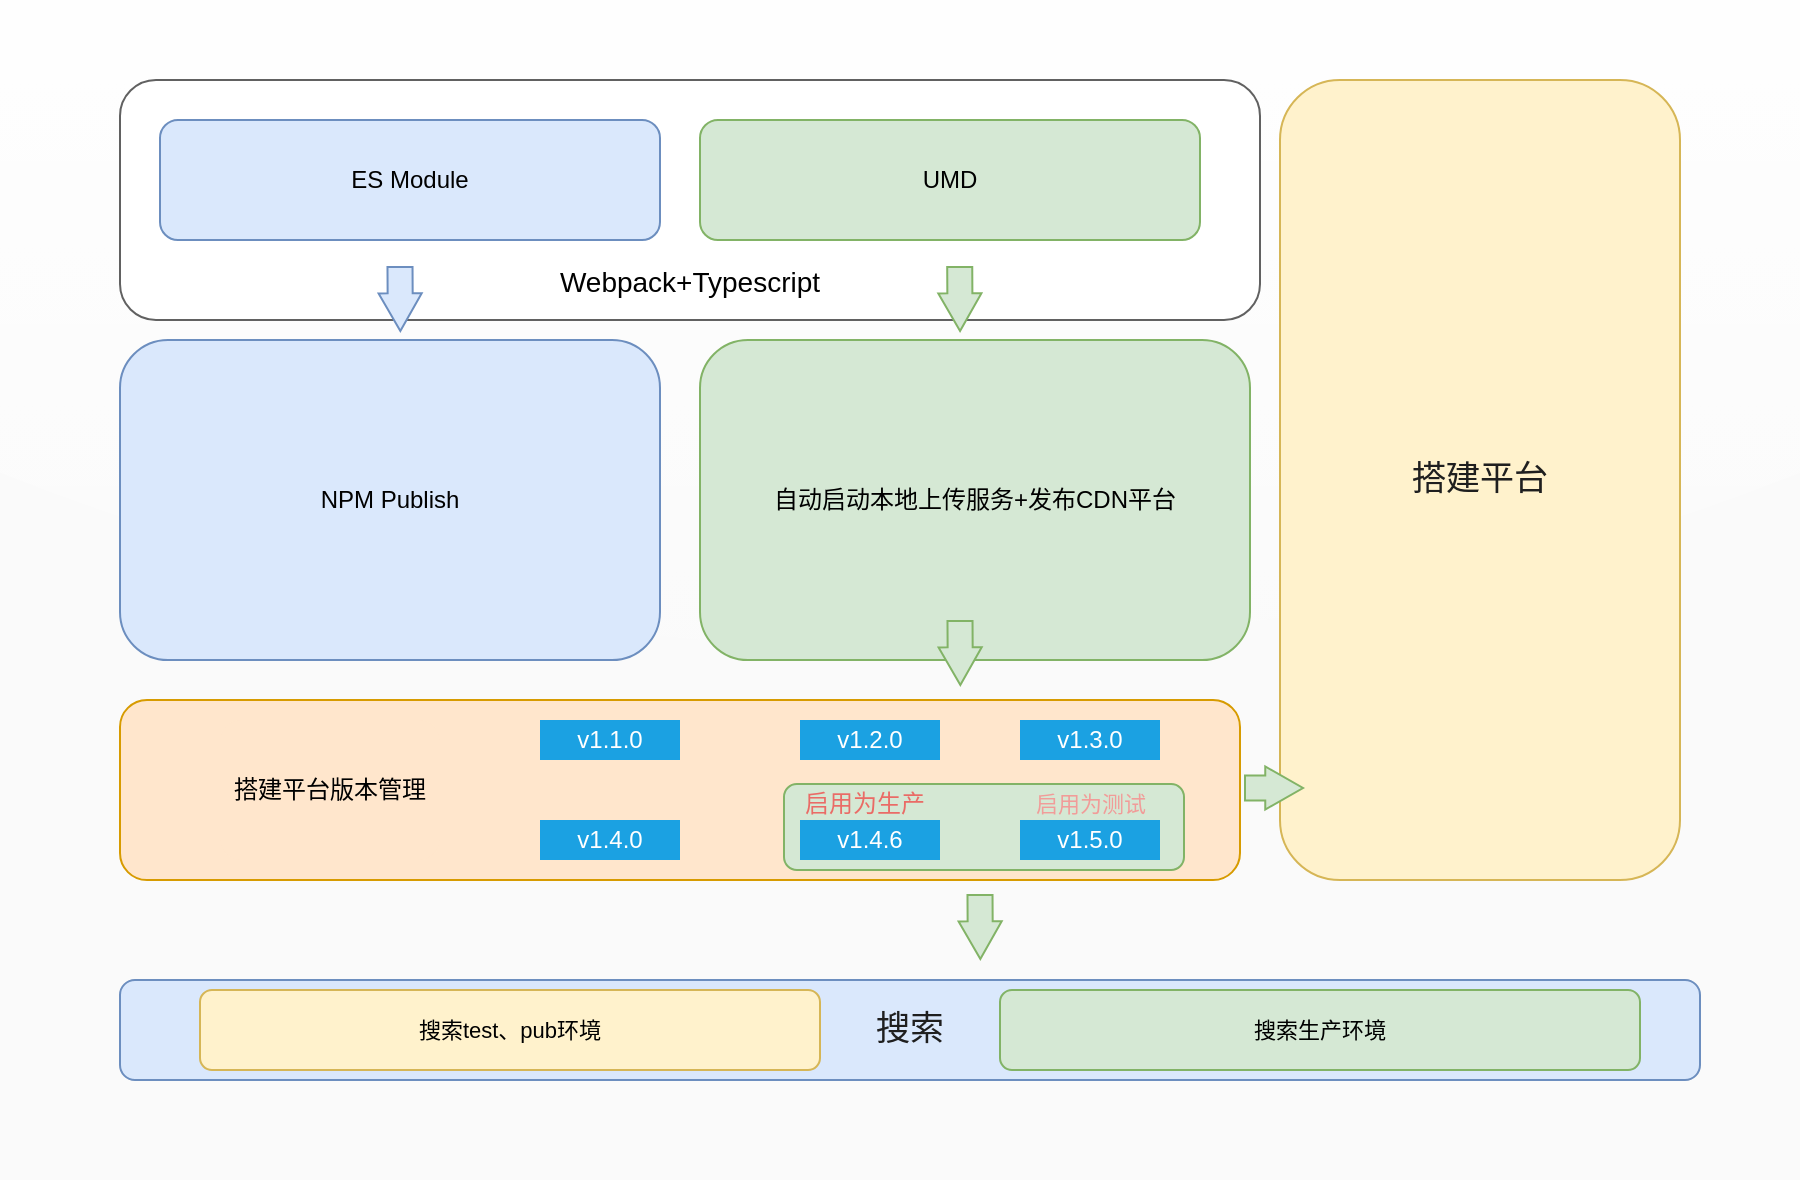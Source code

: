 <mxfile version="20.3.3" type="github">
  <diagram id="cJSKPsWzPktaRWkqyph6" name="第 1 页">
    <mxGraphModel dx="394" dy="216" grid="1" gridSize="10" guides="1" tooltips="1" connect="1" arrows="1" fold="1" page="1" pageScale="1" pageWidth="1200" pageHeight="1600" math="0" shadow="0">
      <root>
        <mxCell id="0" />
        <mxCell id="1" parent="0" />
        <mxCell id="0sCByd0zpsYbylT50Fxj-2" value="0" style="rounded=0.5;whiteSpace=wrap;html=1;strokeColor=none;fillColor=#fafafa;shadow=0;sketch=0;glass=1;" vertex="1" parent="1">
          <mxGeometry x="160" y="130" width="900" height="590" as="geometry" />
        </mxCell>
        <mxCell id="0sCByd0zpsYbylT50Fxj-5" value="&lt;p style=&quot;line-height: 2.9; font-size: 14px;&quot;&gt;&lt;br&gt;&lt;br&gt;Webpack+Typescript&lt;/p&gt;" style="rounded=1;whiteSpace=wrap;html=1;strokeColor=#616161;" vertex="1" parent="1">
          <mxGeometry x="220" y="170" width="570" height="120" as="geometry" />
        </mxCell>
        <mxCell id="0sCByd0zpsYbylT50Fxj-6" value="" style="group" vertex="1" connectable="0" parent="1">
          <mxGeometry x="240" y="190" width="550" height="60" as="geometry" />
        </mxCell>
        <mxCell id="0sCByd0zpsYbylT50Fxj-3" value="ES Module" style="rounded=1;whiteSpace=wrap;html=1;fillColor=#dae8fc;strokeColor=#6c8ebf;" vertex="1" parent="0sCByd0zpsYbylT50Fxj-6">
          <mxGeometry width="250.0" height="60" as="geometry" />
        </mxCell>
        <mxCell id="0sCByd0zpsYbylT50Fxj-4" value="UMD" style="rounded=1;whiteSpace=wrap;html=1;fillColor=#d5e8d4;strokeColor=#82b366;" vertex="1" parent="0sCByd0zpsYbylT50Fxj-6">
          <mxGeometry x="270" width="250" height="60" as="geometry" />
        </mxCell>
        <mxCell id="0sCByd0zpsYbylT50Fxj-8" value="NPM Publish" style="rounded=1;whiteSpace=wrap;html=1;fillColor=#dae8fc;strokeColor=#6c8ebf;" vertex="1" parent="1">
          <mxGeometry x="220" y="300" width="270" height="160" as="geometry" />
        </mxCell>
        <mxCell id="0sCByd0zpsYbylT50Fxj-13" value="自动启动本地上传服务+发布CDN平台" style="rounded=1;whiteSpace=wrap;html=1;fillColor=#d5e8d4;strokeColor=#82b366;" vertex="1" parent="1">
          <mxGeometry x="510" y="300" width="275" height="160" as="geometry" />
        </mxCell>
        <mxCell id="0sCByd0zpsYbylT50Fxj-15" value="" style="rounded=1;whiteSpace=wrap;html=1;" vertex="1" parent="1">
          <mxGeometry x="550" y="480" width="120" height="60" as="geometry" />
        </mxCell>
        <mxCell id="0sCByd0zpsYbylT50Fxj-16" value="" style="rounded=1;whiteSpace=wrap;html=1;fillColor=#ffe6cc;strokeColor=#d79b00;" vertex="1" parent="1">
          <mxGeometry x="220" y="480" width="560" height="90" as="geometry" />
        </mxCell>
        <mxCell id="0sCByd0zpsYbylT50Fxj-14" value="搭建平台版本管理" style="rounded=1;whiteSpace=wrap;html=1;fillColor=#ffe6cc;strokeColor=none;" vertex="1" parent="1">
          <mxGeometry x="270" y="490" width="110" height="70" as="geometry" />
        </mxCell>
        <mxCell id="0sCByd0zpsYbylT50Fxj-26" value="" style="rounded=1;whiteSpace=wrap;html=1;labelBackgroundColor=#EA6B66;strokeColor=#d6b656;fontSize=11;fillColor=#fff2cc;" vertex="1" parent="1">
          <mxGeometry x="800" y="170" width="200" height="400" as="geometry" />
        </mxCell>
        <mxCell id="0sCByd0zpsYbylT50Fxj-30" value="" style="group" vertex="1" connectable="0" parent="1">
          <mxGeometry x="450" y="490" width="270" height="20" as="geometry" />
        </mxCell>
        <mxCell id="0sCByd0zpsYbylT50Fxj-20" value="v1.3.0" style="rounded=0;whiteSpace=wrap;html=1;strokeColor=none;fillColor=#1ba1e2;fontColor=#ffffff;" vertex="1" parent="0sCByd0zpsYbylT50Fxj-30">
          <mxGeometry x="220" width="70" height="20" as="geometry" />
        </mxCell>
        <mxCell id="0sCByd0zpsYbylT50Fxj-21" value="v1.2.0" style="rounded=0;whiteSpace=wrap;html=1;strokeColor=none;fillColor=#1ba1e2;fontColor=#ffffff;" vertex="1" parent="0sCByd0zpsYbylT50Fxj-30">
          <mxGeometry x="110" width="70" height="20" as="geometry" />
        </mxCell>
        <mxCell id="0sCByd0zpsYbylT50Fxj-22" value="v1.1.0" style="rounded=0;whiteSpace=wrap;html=1;strokeColor=none;fillColor=#1ba1e2;fontColor=#ffffff;" vertex="1" parent="0sCByd0zpsYbylT50Fxj-30">
          <mxGeometry x="-20" width="70" height="20" as="geometry" />
        </mxCell>
        <mxCell id="0sCByd0zpsYbylT50Fxj-32" value="" style="rounded=1;whiteSpace=wrap;html=1;labelBackgroundColor=none;strokeColor=#6c8ebf;fontSize=11;fillColor=#dae8fc;" vertex="1" parent="1">
          <mxGeometry x="220" y="620" width="790" height="50" as="geometry" />
        </mxCell>
        <mxCell id="0sCByd0zpsYbylT50Fxj-33" value="搜索test、pub环境" style="rounded=1;whiteSpace=wrap;html=1;labelBackgroundColor=none;strokeColor=#d6b656;fontSize=11;fillColor=#fff2cc;" vertex="1" parent="1">
          <mxGeometry x="260" y="625" width="310" height="40" as="geometry" />
        </mxCell>
        <mxCell id="0sCByd0zpsYbylT50Fxj-35" value="搜索生产环境" style="rounded=1;whiteSpace=wrap;html=1;labelBackgroundColor=none;strokeColor=#82b366;fontSize=11;fillColor=#d5e8d4;" vertex="1" parent="1">
          <mxGeometry x="660" y="625" width="320" height="40" as="geometry" />
        </mxCell>
        <mxCell id="0sCByd0zpsYbylT50Fxj-18" value="v1.4.0" style="rounded=0;whiteSpace=wrap;html=1;strokeColor=none;fillColor=#1ba1e2;fontColor=#ffffff;" vertex="1" parent="1">
          <mxGeometry x="430" y="540" width="70" height="20" as="geometry" />
        </mxCell>
        <mxCell id="0sCByd0zpsYbylT50Fxj-41" value="" style="shape=flexArrow;endArrow=classic;html=1;rounded=0;fontSize=11;fontColor=#FFFFFF;entryX=0.255;entryY=0.991;entryDx=0;entryDy=0;entryPerimeter=0;fillColor=#dae8fc;strokeColor=#6c8ebf;endWidth=8.031;endSize=5.956;width=12.523;" edge="1" parent="1">
          <mxGeometry width="50" height="50" relative="1" as="geometry">
            <mxPoint x="360" y="263" as="sourcePoint" />
            <mxPoint x="360.18" y="296.0" as="targetPoint" />
            <Array as="points" />
          </mxGeometry>
        </mxCell>
        <mxCell id="0sCByd0zpsYbylT50Fxj-42" value="" style="shape=flexArrow;endArrow=classic;html=1;rounded=0;fontSize=11;fontColor=#FFFFFF;entryX=0.255;entryY=0.991;entryDx=0;entryDy=0;entryPerimeter=0;fillColor=#d5e8d4;strokeColor=#82b366;endWidth=8.031;endSize=5.956;width=12.523;" edge="1" parent="1">
          <mxGeometry width="50" height="50" relative="1" as="geometry">
            <mxPoint x="639.86" y="263" as="sourcePoint" />
            <mxPoint x="640.04" y="296" as="targetPoint" />
            <Array as="points" />
          </mxGeometry>
        </mxCell>
        <mxCell id="0sCByd0zpsYbylT50Fxj-43" value="" style="shape=flexArrow;endArrow=classic;html=1;rounded=0;fontSize=11;fontColor=#FFFFFF;entryX=0.255;entryY=0.991;entryDx=0;entryDy=0;entryPerimeter=0;fillColor=#d5e8d4;strokeColor=#82b366;endWidth=8.031;endSize=5.956;width=12.523;" edge="1" parent="1">
          <mxGeometry width="50" height="50" relative="1" as="geometry">
            <mxPoint x="640.0" y="440.0" as="sourcePoint" />
            <mxPoint x="640.18" y="473" as="targetPoint" />
            <Array as="points" />
          </mxGeometry>
        </mxCell>
        <mxCell id="0sCByd0zpsYbylT50Fxj-49" value="" style="group" vertex="1" connectable="0" parent="1">
          <mxGeometry x="450" y="517" width="300" height="103" as="geometry" />
        </mxCell>
        <mxCell id="0sCByd0zpsYbylT50Fxj-48" value="" style="rounded=1;whiteSpace=wrap;html=1;labelBackgroundColor=none;strokeColor=#82b366;fontSize=11;fillColor=#d5e8d4;" vertex="1" parent="0sCByd0zpsYbylT50Fxj-49">
          <mxGeometry x="102" y="5" width="200" height="43" as="geometry" />
        </mxCell>
        <mxCell id="0sCByd0zpsYbylT50Fxj-23" value="&lt;font style=&quot;font-size: 11px;&quot; color=&quot;#f19c99&quot;&gt;启用为测试&lt;/font&gt;" style="text;html=1;strokeColor=none;fillColor=none;align=center;verticalAlign=middle;whiteSpace=wrap;rounded=0;" vertex="1" parent="0sCByd0zpsYbylT50Fxj-49">
          <mxGeometry x="222.5" width="65" height="30" as="geometry" />
        </mxCell>
        <mxCell id="0sCByd0zpsYbylT50Fxj-24" value="&lt;font color=&quot;#ea6b66&quot;&gt;启用为生产&lt;/font&gt;" style="text;html=1;strokeColor=none;fillColor=none;align=center;verticalAlign=middle;whiteSpace=wrap;rounded=0;" vertex="1" parent="0sCByd0zpsYbylT50Fxj-49">
          <mxGeometry x="110" width="65" height="30" as="geometry" />
        </mxCell>
        <mxCell id="0sCByd0zpsYbylT50Fxj-31" value="" style="group" vertex="1" connectable="0" parent="0sCByd0zpsYbylT50Fxj-49">
          <mxGeometry y="23" width="300" height="37" as="geometry" />
        </mxCell>
        <mxCell id="0sCByd0zpsYbylT50Fxj-19" value="v1.4.6" style="rounded=0;whiteSpace=wrap;html=1;strokeColor=none;fillColor=#1ba1e2;fontColor=#ffffff;" vertex="1" parent="0sCByd0zpsYbylT50Fxj-31">
          <mxGeometry x="110" width="70" height="20" as="geometry" />
        </mxCell>
        <mxCell id="0sCByd0zpsYbylT50Fxj-17" value="v1.5.0" style="rounded=0;whiteSpace=wrap;html=1;strokeColor=none;fillColor=#1ba1e2;fontColor=#ffffff;" vertex="1" parent="0sCByd0zpsYbylT50Fxj-49">
          <mxGeometry x="220" y="23" width="70" height="20" as="geometry" />
        </mxCell>
        <mxCell id="0sCByd0zpsYbylT50Fxj-50" value="" style="shape=flexArrow;endArrow=classic;html=1;rounded=0;fontSize=11;fontColor=#FFFFFF;entryX=0.255;entryY=0.991;entryDx=0;entryDy=0;entryPerimeter=0;fillColor=#d5e8d4;strokeColor=#82b366;endWidth=8.031;endSize=5.956;width=12.523;" edge="1" parent="0sCByd0zpsYbylT50Fxj-49">
          <mxGeometry width="50" height="50" relative="1" as="geometry">
            <mxPoint x="200" y="60.0" as="sourcePoint" />
            <mxPoint x="200.18" y="93.0" as="targetPoint" />
            <Array as="points" />
          </mxGeometry>
        </mxCell>
        <mxCell id="0sCByd0zpsYbylT50Fxj-54" value="&lt;font style=&quot;font-size: 17px;&quot;&gt;搜索&lt;/font&gt;" style="text;html=1;strokeColor=none;fillColor=none;align=center;verticalAlign=middle;whiteSpace=wrap;rounded=0;labelBackgroundColor=none;fontSize=11;fontColor=#1F1F1F;" vertex="1" parent="1">
          <mxGeometry x="585" y="630" width="60" height="30" as="geometry" />
        </mxCell>
        <mxCell id="0sCByd0zpsYbylT50Fxj-58" value="" style="shape=flexArrow;endArrow=classic;html=1;rounded=0;fontSize=11;fontColor=#FFFFFF;fillColor=#d5e8d4;strokeColor=#82b366;endWidth=8.031;endSize=5.956;width=12.523;" edge="1" parent="1">
          <mxGeometry width="50" height="50" relative="1" as="geometry">
            <mxPoint x="782" y="524" as="sourcePoint" />
            <mxPoint x="812" y="524" as="targetPoint" />
            <Array as="points" />
          </mxGeometry>
        </mxCell>
        <mxCell id="0sCByd0zpsYbylT50Fxj-59" value="搭建平台" style="text;html=1;strokeColor=none;fillColor=none;align=center;verticalAlign=middle;whiteSpace=wrap;rounded=0;labelBackgroundColor=none;fontSize=17;fontColor=#1F1F1F;" vertex="1" parent="1">
          <mxGeometry x="860" y="355" width="80" height="30" as="geometry" />
        </mxCell>
      </root>
    </mxGraphModel>
  </diagram>
</mxfile>
